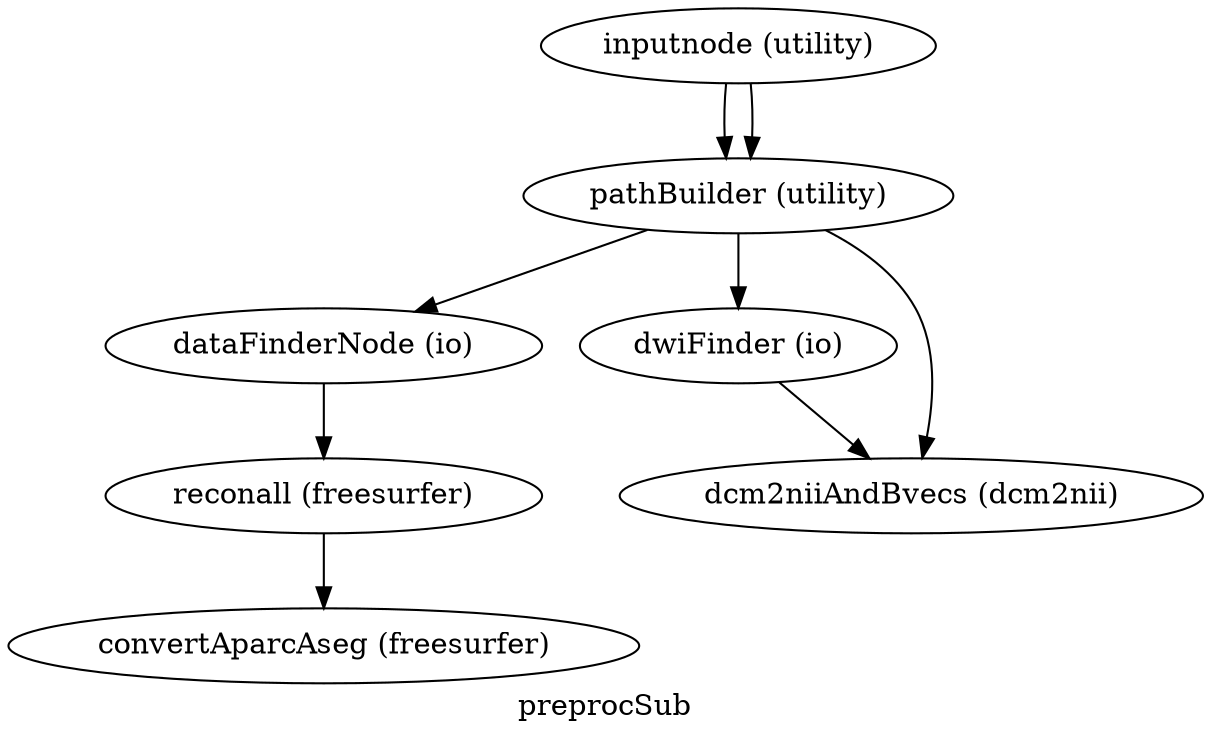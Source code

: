digraph preprocSub{
  label="preprocSub";
  preprocSub_inputnode[label="inputnode (utility)"];
  preprocSub_pathBuilder[label="pathBuilder (utility)"];
  preprocSub_dataFinderNode[label="dataFinderNode (io)"];
  preprocSub_reconall[label="reconall (freesurfer)"];
  preprocSub_convertAparcAseg[label="convertAparcAseg (freesurfer)"];
  preprocSub_dwiFinder[label="dwiFinder (io)"];
  preprocSub_dcm2niiAndBvecs[label="dcm2niiAndBvecs (dcm2nii)"];
  preprocSub_inputnode -> preprocSub_pathBuilder;
  preprocSub_inputnode -> preprocSub_pathBuilder;
  preprocSub_pathBuilder -> preprocSub_dataFinderNode;
  preprocSub_pathBuilder -> preprocSub_dcm2niiAndBvecs;
  preprocSub_pathBuilder -> preprocSub_dwiFinder;
  preprocSub_dataFinderNode -> preprocSub_reconall;
  preprocSub_reconall -> preprocSub_convertAparcAseg;
  preprocSub_dwiFinder -> preprocSub_dcm2niiAndBvecs;
}